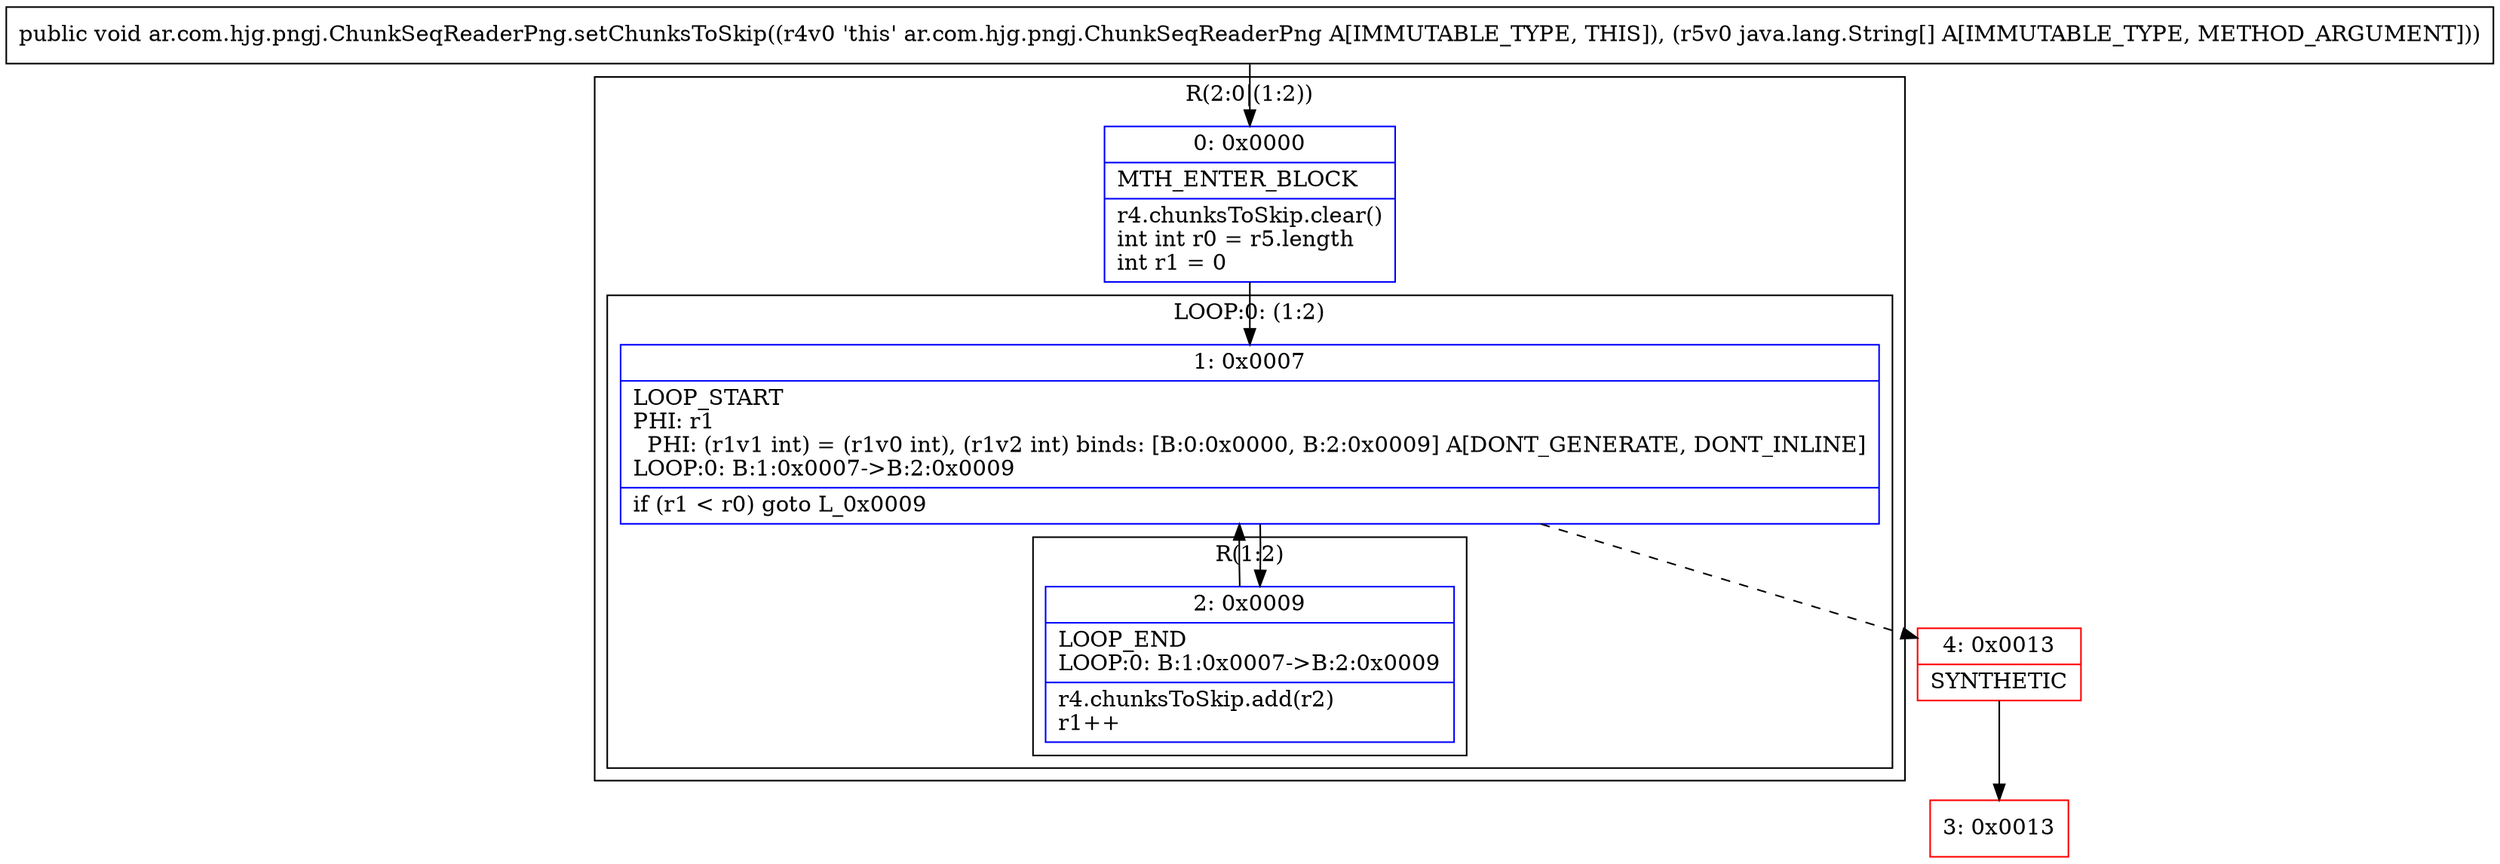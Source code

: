 digraph "CFG forar.com.hjg.pngj.ChunkSeqReaderPng.setChunksToSkip([Ljava\/lang\/String;)V" {
subgraph cluster_Region_1319372655 {
label = "R(2:0|(1:2))";
node [shape=record,color=blue];
Node_0 [shape=record,label="{0\:\ 0x0000|MTH_ENTER_BLOCK\l|r4.chunksToSkip.clear()\lint int r0 = r5.length\lint r1 = 0\l}"];
subgraph cluster_LoopRegion_600029806 {
label = "LOOP:0: (1:2)";
node [shape=record,color=blue];
Node_1 [shape=record,label="{1\:\ 0x0007|LOOP_START\lPHI: r1 \l  PHI: (r1v1 int) = (r1v0 int), (r1v2 int) binds: [B:0:0x0000, B:2:0x0009] A[DONT_GENERATE, DONT_INLINE]\lLOOP:0: B:1:0x0007\-\>B:2:0x0009\l|if (r1 \< r0) goto L_0x0009\l}"];
subgraph cluster_Region_811343549 {
label = "R(1:2)";
node [shape=record,color=blue];
Node_2 [shape=record,label="{2\:\ 0x0009|LOOP_END\lLOOP:0: B:1:0x0007\-\>B:2:0x0009\l|r4.chunksToSkip.add(r2)\lr1++\l}"];
}
}
}
Node_3 [shape=record,color=red,label="{3\:\ 0x0013}"];
Node_4 [shape=record,color=red,label="{4\:\ 0x0013|SYNTHETIC\l}"];
MethodNode[shape=record,label="{public void ar.com.hjg.pngj.ChunkSeqReaderPng.setChunksToSkip((r4v0 'this' ar.com.hjg.pngj.ChunkSeqReaderPng A[IMMUTABLE_TYPE, THIS]), (r5v0 java.lang.String[] A[IMMUTABLE_TYPE, METHOD_ARGUMENT])) }"];
MethodNode -> Node_0;
Node_0 -> Node_1;
Node_1 -> Node_2;
Node_1 -> Node_4[style=dashed];
Node_2 -> Node_1;
Node_4 -> Node_3;
}

